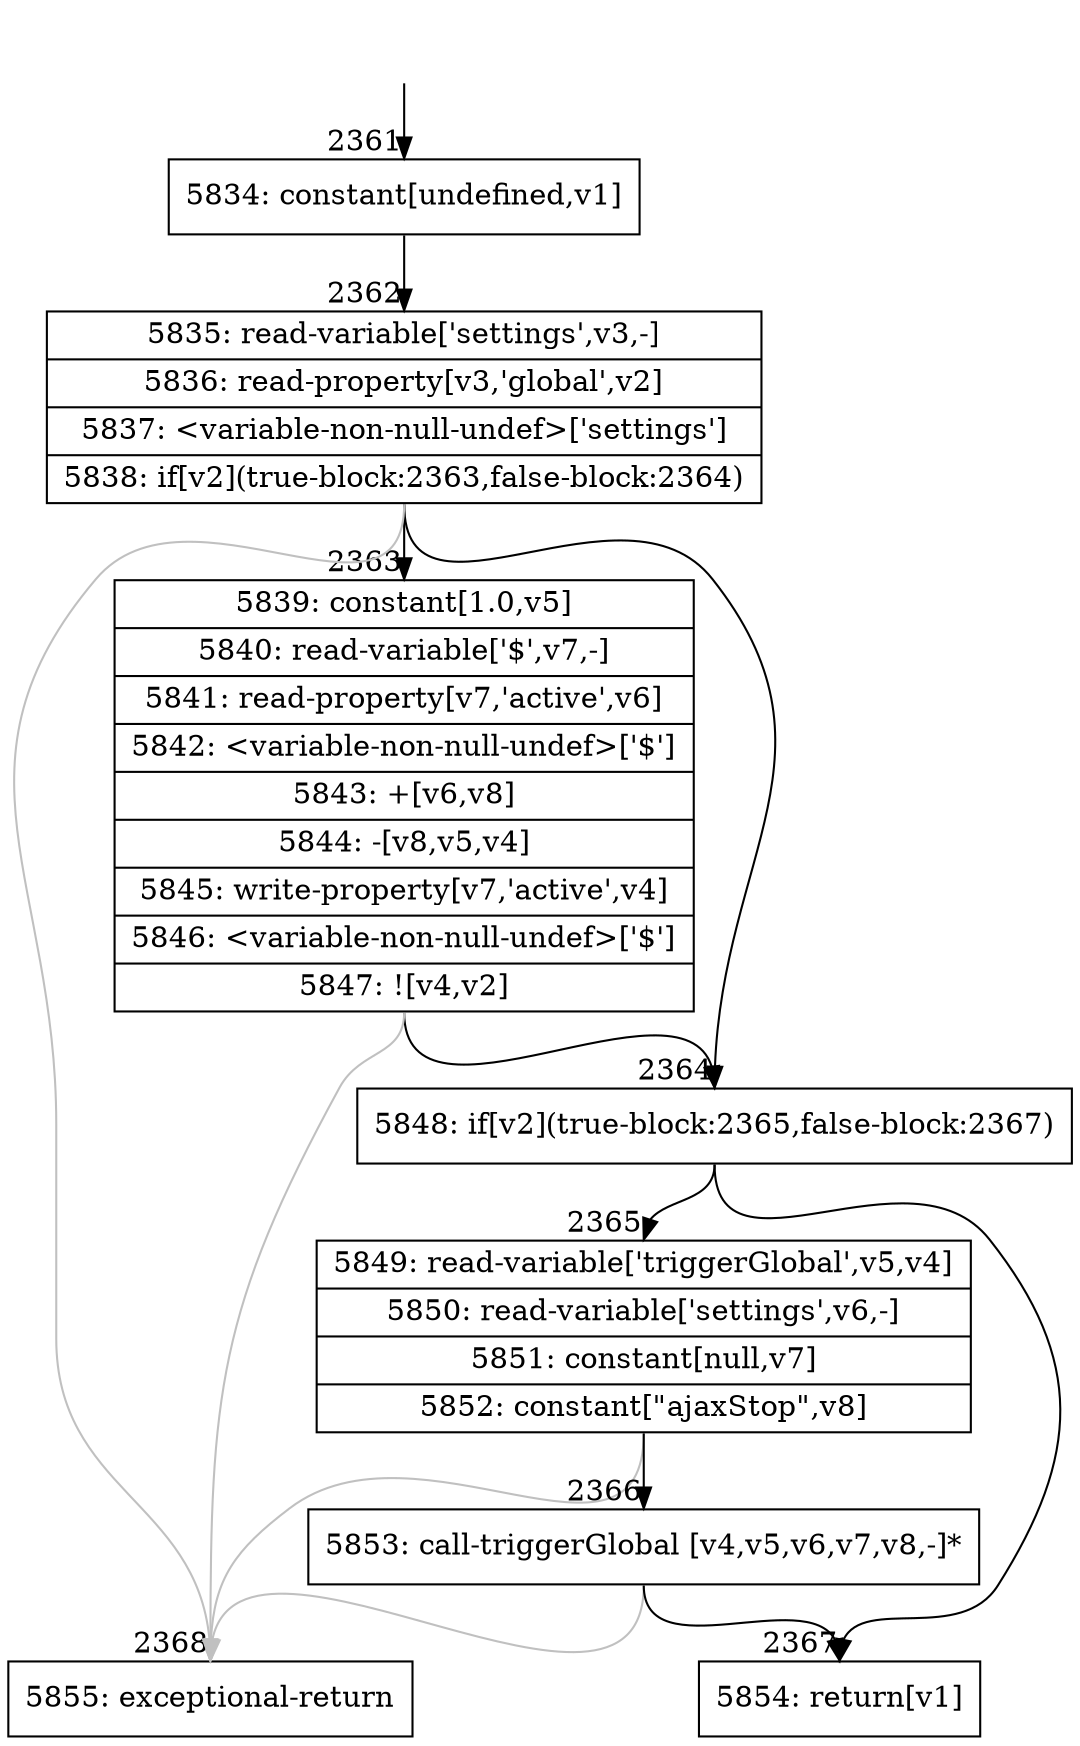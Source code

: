 digraph {
rankdir="TD"
BB_entry215[shape=none,label=""];
BB_entry215 -> BB2361 [tailport=s, headport=n, headlabel="    2361"]
BB2361 [shape=record label="{5834: constant[undefined,v1]}" ] 
BB2361 -> BB2362 [tailport=s, headport=n, headlabel="      2362"]
BB2362 [shape=record label="{5835: read-variable['settings',v3,-]|5836: read-property[v3,'global',v2]|5837: \<variable-non-null-undef\>['settings']|5838: if[v2](true-block:2363,false-block:2364)}" ] 
BB2362 -> BB2364 [tailport=s, headport=n, headlabel="      2364"]
BB2362 -> BB2363 [tailport=s, headport=n, headlabel="      2363"]
BB2362 -> BB2368 [tailport=s, headport=n, color=gray, headlabel="      2368"]
BB2363 [shape=record label="{5839: constant[1.0,v5]|5840: read-variable['$',v7,-]|5841: read-property[v7,'active',v6]|5842: \<variable-non-null-undef\>['$']|5843: +[v6,v8]|5844: -[v8,v5,v4]|5845: write-property[v7,'active',v4]|5846: \<variable-non-null-undef\>['$']|5847: ![v4,v2]}" ] 
BB2363 -> BB2364 [tailport=s, headport=n]
BB2363 -> BB2368 [tailport=s, headport=n, color=gray]
BB2364 [shape=record label="{5848: if[v2](true-block:2365,false-block:2367)}" ] 
BB2364 -> BB2365 [tailport=s, headport=n, headlabel="      2365"]
BB2364 -> BB2367 [tailport=s, headport=n, headlabel="      2367"]
BB2365 [shape=record label="{5849: read-variable['triggerGlobal',v5,v4]|5850: read-variable['settings',v6,-]|5851: constant[null,v7]|5852: constant[\"ajaxStop\",v8]}" ] 
BB2365 -> BB2366 [tailport=s, headport=n, headlabel="      2366"]
BB2365 -> BB2368 [tailport=s, headport=n, color=gray]
BB2366 [shape=record label="{5853: call-triggerGlobal [v4,v5,v6,v7,v8,-]*}" ] 
BB2366 -> BB2367 [tailport=s, headport=n]
BB2366 -> BB2368 [tailport=s, headport=n, color=gray]
BB2367 [shape=record label="{5854: return[v1]}" ] 
BB2368 [shape=record label="{5855: exceptional-return}" ] 
//#$~ 1191
}
